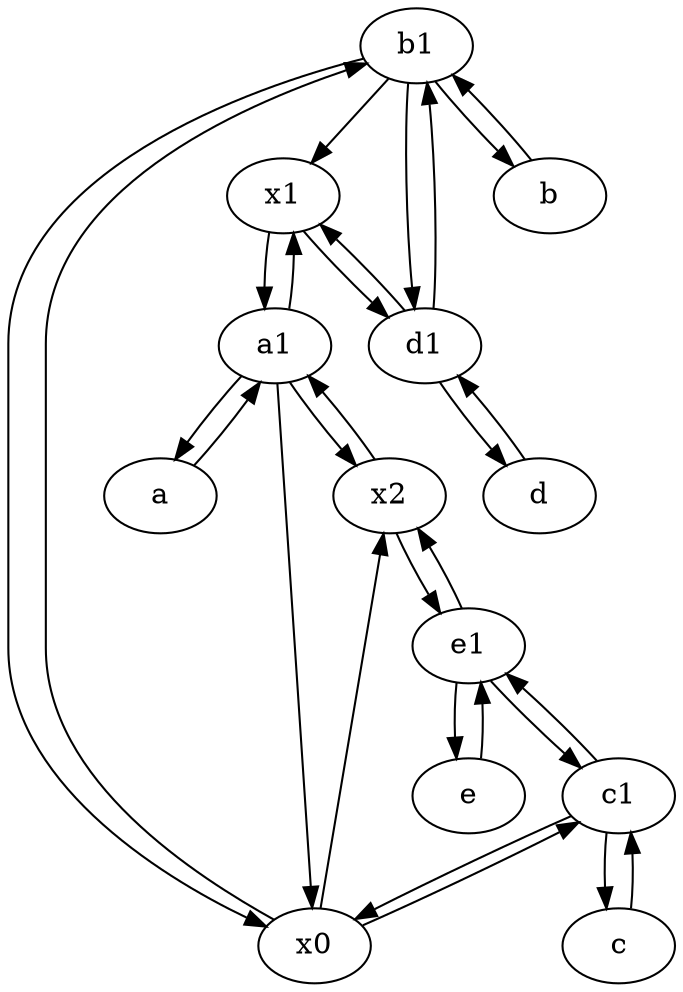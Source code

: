 digraph  {
	b1 [pos="45,20!"];
	c1 [pos="30,15!"];
	a [pos="40,10!"];
	e1 [pos="25,45!"];
	x2;
	e [pos="30,50!"];
	a1 [pos="40,15!"];
	c [pos="20,10!"];
	d [pos="20,30!"];
	x1;
	x0;
	b [pos="50,20!"];
	d1 [pos="25,30!"];
	x0 -> c1;
	c1 -> e1;
	b1 -> x1;
	x2 -> e1;
	e1 -> e;
	e -> e1;
	e1 -> x2;
	e1 -> c1;
	a1 -> x1;
	x2 -> a1;
	x0 -> x2;
	b1 -> b;
	c1 -> c;
	b1 -> d1;
	a1 -> x2;
	a -> a1;
	d1 -> b1;
	b1 -> x0;
	b -> b1;
	x0 -> b1;
	a1 -> a;
	a1 -> x0;
	d1 -> x1;
	x1 -> a1;
	d1 -> d;
	d -> d1;
	c1 -> x0;
	x1 -> d1;
	c -> c1;

	}